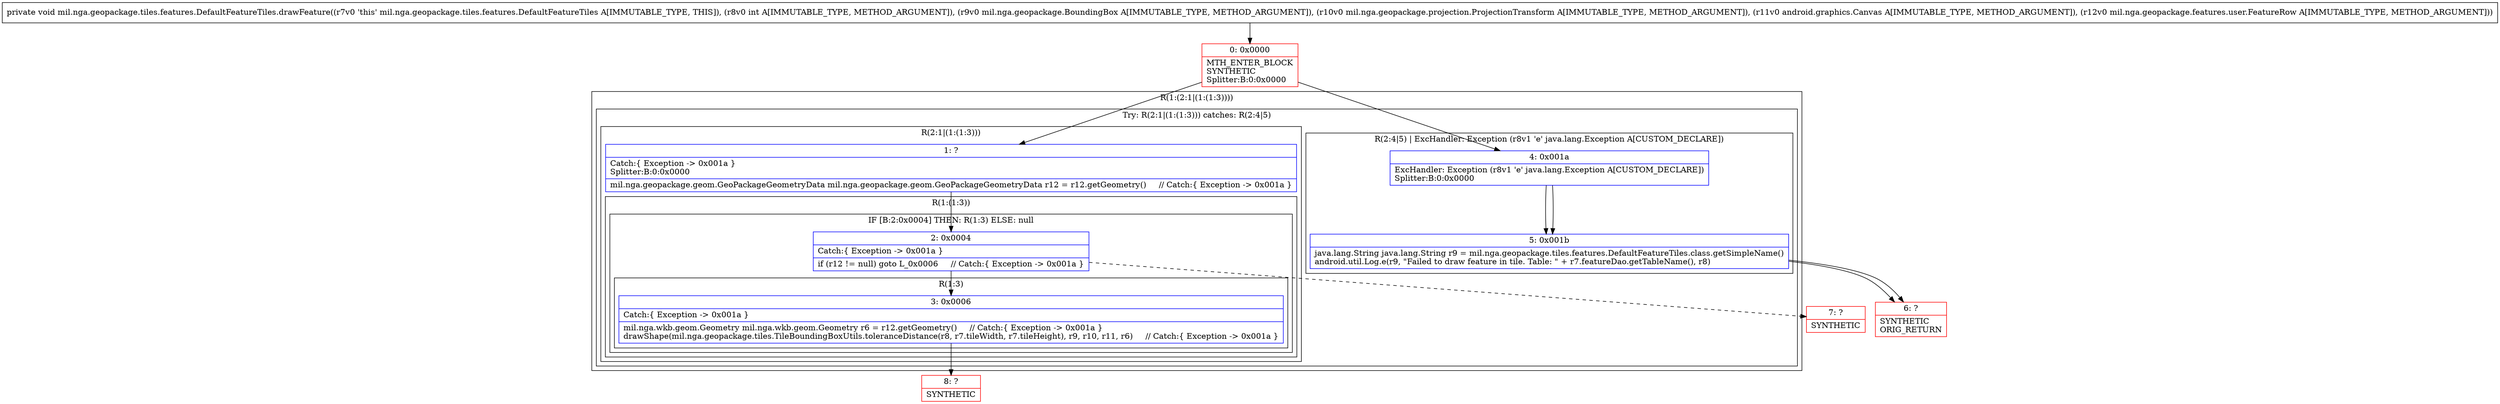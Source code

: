 digraph "CFG formil.nga.geopackage.tiles.features.DefaultFeatureTiles.drawFeature(ILmil\/nga\/geopackage\/BoundingBox;Lmil\/nga\/geopackage\/projection\/ProjectionTransform;Landroid\/graphics\/Canvas;Lmil\/nga\/geopackage\/features\/user\/FeatureRow;)V" {
subgraph cluster_Region_303235553 {
label = "R(1:(2:1|(1:(1:3))))";
node [shape=record,color=blue];
subgraph cluster_TryCatchRegion_721249873 {
label = "Try: R(2:1|(1:(1:3))) catches: R(2:4|5)";
node [shape=record,color=blue];
subgraph cluster_Region_1152219565 {
label = "R(2:1|(1:(1:3)))";
node [shape=record,color=blue];
Node_1 [shape=record,label="{1\:\ ?|Catch:\{ Exception \-\> 0x001a \}\lSplitter:B:0:0x0000\l|mil.nga.geopackage.geom.GeoPackageGeometryData mil.nga.geopackage.geom.GeoPackageGeometryData r12 = r12.getGeometry()     \/\/ Catch:\{ Exception \-\> 0x001a \}\l}"];
subgraph cluster_Region_350421446 {
label = "R(1:(1:3))";
node [shape=record,color=blue];
subgraph cluster_IfRegion_2091018377 {
label = "IF [B:2:0x0004] THEN: R(1:3) ELSE: null";
node [shape=record,color=blue];
Node_2 [shape=record,label="{2\:\ 0x0004|Catch:\{ Exception \-\> 0x001a \}\l|if (r12 != null) goto L_0x0006     \/\/ Catch:\{ Exception \-\> 0x001a \}\l}"];
subgraph cluster_Region_1650947819 {
label = "R(1:3)";
node [shape=record,color=blue];
Node_3 [shape=record,label="{3\:\ 0x0006|Catch:\{ Exception \-\> 0x001a \}\l|mil.nga.wkb.geom.Geometry mil.nga.wkb.geom.Geometry r6 = r12.getGeometry()     \/\/ Catch:\{ Exception \-\> 0x001a \}\ldrawShape(mil.nga.geopackage.tiles.TileBoundingBoxUtils.toleranceDistance(r8, r7.tileWidth, r7.tileHeight), r9, r10, r11, r6)     \/\/ Catch:\{ Exception \-\> 0x001a \}\l}"];
}
}
}
}
subgraph cluster_Region_1431037463 {
label = "R(2:4|5) | ExcHandler: Exception (r8v1 'e' java.lang.Exception A[CUSTOM_DECLARE])\l";
node [shape=record,color=blue];
Node_4 [shape=record,label="{4\:\ 0x001a|ExcHandler: Exception (r8v1 'e' java.lang.Exception A[CUSTOM_DECLARE])\lSplitter:B:0:0x0000\l}"];
Node_5 [shape=record,label="{5\:\ 0x001b|java.lang.String java.lang.String r9 = mil.nga.geopackage.tiles.features.DefaultFeatureTiles.class.getSimpleName()\landroid.util.Log.e(r9, \"Failed to draw feature in tile. Table: \" + r7.featureDao.getTableName(), r8)\l}"];
}
}
}
subgraph cluster_Region_1431037463 {
label = "R(2:4|5) | ExcHandler: Exception (r8v1 'e' java.lang.Exception A[CUSTOM_DECLARE])\l";
node [shape=record,color=blue];
Node_4 [shape=record,label="{4\:\ 0x001a|ExcHandler: Exception (r8v1 'e' java.lang.Exception A[CUSTOM_DECLARE])\lSplitter:B:0:0x0000\l}"];
Node_5 [shape=record,label="{5\:\ 0x001b|java.lang.String java.lang.String r9 = mil.nga.geopackage.tiles.features.DefaultFeatureTiles.class.getSimpleName()\landroid.util.Log.e(r9, \"Failed to draw feature in tile. Table: \" + r7.featureDao.getTableName(), r8)\l}"];
}
Node_0 [shape=record,color=red,label="{0\:\ 0x0000|MTH_ENTER_BLOCK\lSYNTHETIC\lSplitter:B:0:0x0000\l}"];
Node_6 [shape=record,color=red,label="{6\:\ ?|SYNTHETIC\lORIG_RETURN\l}"];
Node_7 [shape=record,color=red,label="{7\:\ ?|SYNTHETIC\l}"];
Node_8 [shape=record,color=red,label="{8\:\ ?|SYNTHETIC\l}"];
MethodNode[shape=record,label="{private void mil.nga.geopackage.tiles.features.DefaultFeatureTiles.drawFeature((r7v0 'this' mil.nga.geopackage.tiles.features.DefaultFeatureTiles A[IMMUTABLE_TYPE, THIS]), (r8v0 int A[IMMUTABLE_TYPE, METHOD_ARGUMENT]), (r9v0 mil.nga.geopackage.BoundingBox A[IMMUTABLE_TYPE, METHOD_ARGUMENT]), (r10v0 mil.nga.geopackage.projection.ProjectionTransform A[IMMUTABLE_TYPE, METHOD_ARGUMENT]), (r11v0 android.graphics.Canvas A[IMMUTABLE_TYPE, METHOD_ARGUMENT]), (r12v0 mil.nga.geopackage.features.user.FeatureRow A[IMMUTABLE_TYPE, METHOD_ARGUMENT])) }"];
MethodNode -> Node_0;
Node_1 -> Node_2;
Node_2 -> Node_3;
Node_2 -> Node_7[style=dashed];
Node_3 -> Node_8;
Node_4 -> Node_5;
Node_5 -> Node_6;
Node_4 -> Node_5;
Node_5 -> Node_6;
Node_0 -> Node_1;
Node_0 -> Node_4;
}

